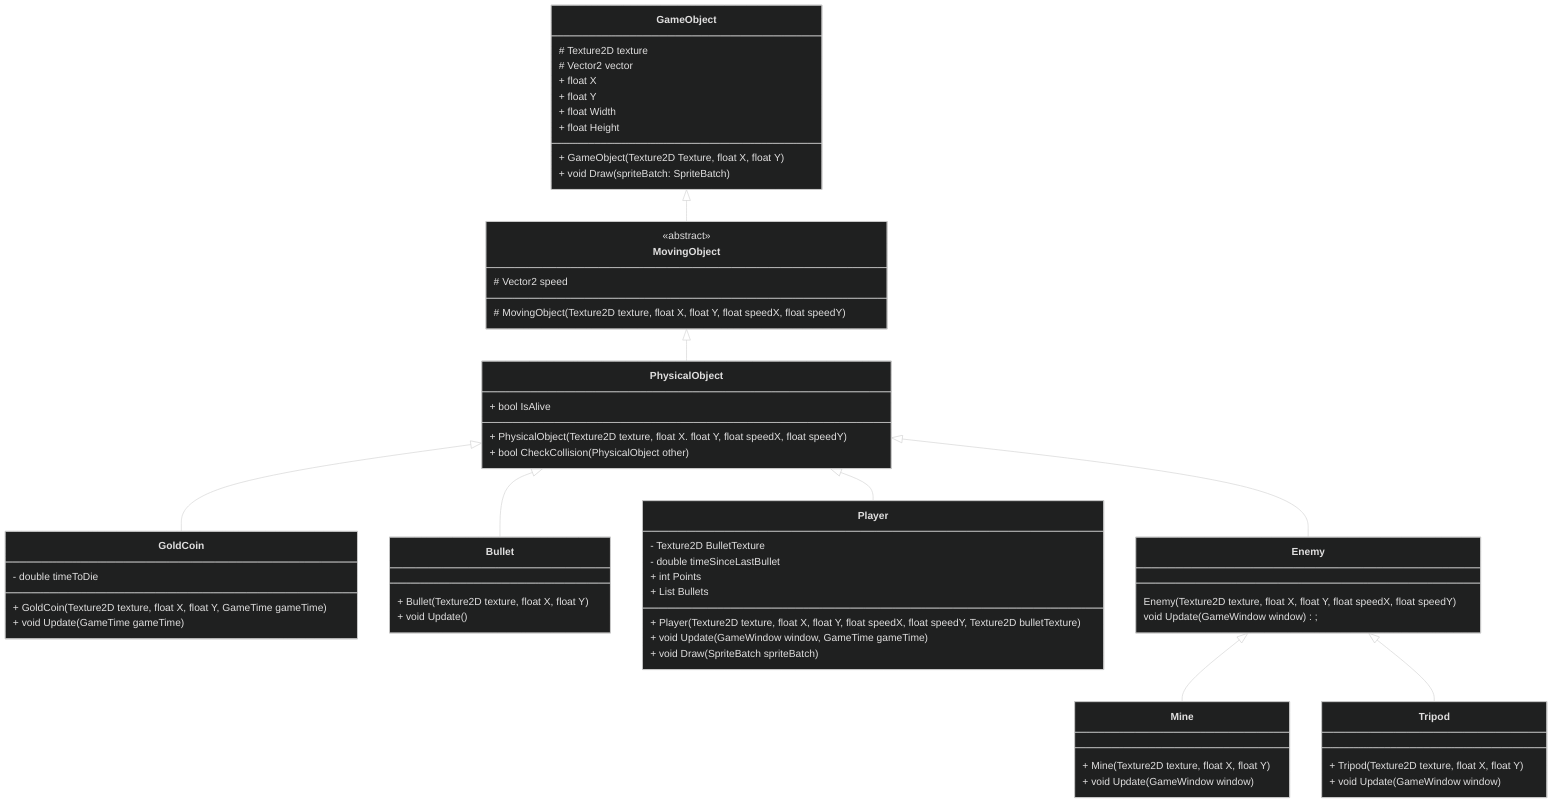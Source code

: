 %%{
  init: {
    'theme': 'dark'
  }
}%%
classDiagram
    class GameObject {
        # Texture2D texture
        # Vector2 vector
        + float X
        + float Y
        + float Width
        + float Height
        + GameObject(Texture2D Texture, float X, float Y)
        + void Draw(spriteBatch: SpriteBatch)
    }

    class MovingObject {
        <<abstract>>
        # Vector2 speed
        # MovingObject(Texture2D texture, float X, float Y, float speedX, float speedY)
    }

    class PhysicalObject {
        + bool IsAlive
        + PhysicalObject(Texture2D texture, float X. float Y, float speedX, float speedY)
        + bool CheckCollision(PhysicalObject other)
    }

    class GoldCoin {
        - double timeToDie
        + GoldCoin(Texture2D texture, float X, float Y, GameTime gameTime)
        + void Update(GameTime gameTime)
    }
    
    class Bullet {
        + Bullet(Texture2D texture, float X, float Y)
        + void Update()
    }

    class Player {
        - Texture2D BulletTexture
        - double timeSinceLastBullet
        + int Points
        + List<Bullet> Bullets
        + Player(Texture2D texture, float X, float Y, float speedX, float speedY, Texture2D bulletTexture)
        + void Update(GameWindow window, GameTime gameTime)
        + void Draw(SpriteBatch spriteBatch)
    }

    class Enemy {
        Enemy(Texture2D texture, float X, float Y, float speedX, float speedY)
        void Update(GameWindow window);
    }

    class Mine {
        + Mine(Texture2D texture, float X, float Y)
        + void Update(GameWindow window)
    }

    class Tripod {
        + Tripod(Texture2D texture, float X, float Y)
        + void Update(GameWindow window)
    }

    GameObject <|-- MovingObject
    MovingObject <|-- PhysicalObject
    PhysicalObject <|--  GoldCoin 
    PhysicalObject <|--  Player 
    PhysicalObject <|--  Bullet 
    PhysicalObject <|--  Enemy 
    Enemy <|-- Mine
    Enemy <|-- Tripod